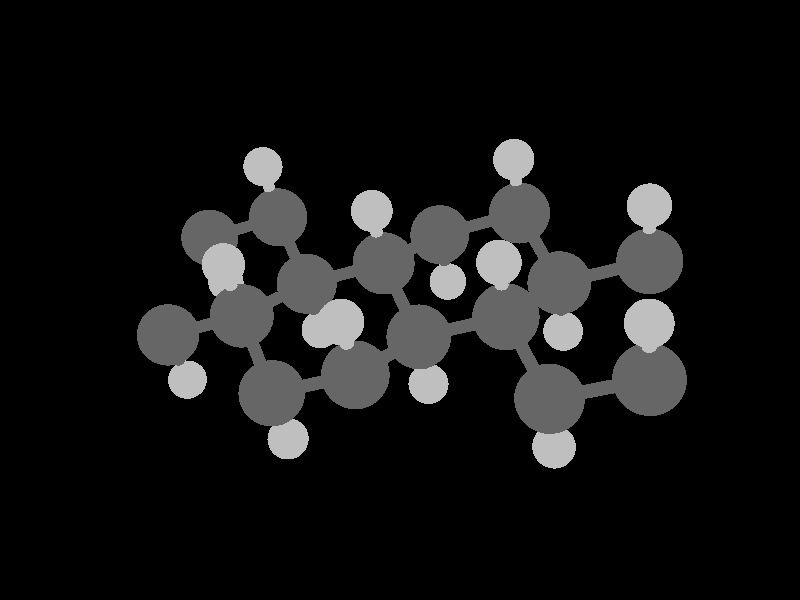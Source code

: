 global_settings {
	ambient_light rgb <0.200000002980232, 0.200000002980232, 0.200000002980232>
	max_trace_level 15
}

background { color rgb <0,0,0> }

camera {
	perspective
	location <2.86309119548327, -9.53108097211947, 24.2888366021992>
	angle 40
	up <-3.46944695195361e-18, 0.696706709347165, 0.717356090899523>
	right <0.974794107068943, 0.160046707793642, -0.155439699395225> * 1.33333333333333
	direction <-0.223106362131745, 0.699274490078868, -0.679145594627012> }

light_source {
	<148.8000590578, -12.3946582052475, 156.811906744465>
	color rgb <1, 1, 1>
	fade_distance 296.727247616232
	fade_power 0
	parallel
	point_at <-148.8000590578, 12.3946582052475, -156.811906744465>
}

light_source {
	<-132.249624867544, 105.233512030718, 42.5697103634962>
	color rgb <0.300000011920929, 0.300000011920929, 0.300000011920929>
	fade_distance 296.727247616232
	fade_power 0
	parallel
	point_at <132.249624867544, -105.233512030718, -42.5697103634962>
}

#default {
	finish {ambient .8 diffuse 1 specular 1 roughness .005 metallic 0.5}
}

union {
cylinder {
	<-0.719754, 2.24515, 10.925221>, 	<-0.719752322385654, 2.24515, 11.3935585000006>, 0.1
	pigment { rgbt <0.75, 0.75, 0.75, 0> }
}
cylinder {
	<-0.719752322385654, 2.24515, 11.3935585000006>, 	<-0.71975, 2.24515, 12.041896>, 0.1
	pigment { rgbt <0.400000005960464, 0.400000005960464, 0.400000005960464, 0> }
}
cylinder {
	<-0.719754, 4.705824, 10.925221>, 	<-0.719752322385654, 4.705824, 11.3935585000006>, 0.1
	pigment { rgbt <0.75, 0.75, 0.75, 0> }
}
cylinder {
	<-0.719752322385654, 4.705824, 11.3935585000006>, 	<-0.71975, 4.705824, 12.041896>, 0.1
	pigment { rgbt <0.400000005960464, 0.400000005960464, 0.400000005960464, 0> }
}
cylinder {
	<-4.981767, 2.24515, 10.925221>, 	<-4.98176490298207, 2.24515, 11.3935585000009>, 0.1
	pigment { rgbt <0.75, 0.75, 0.75, 0> }
}
cylinder {
	<-4.98176490298207, 2.24515, 11.3935585000009>, 	<-4.981762, 2.24515, 12.041896>, 0.1
	pigment { rgbt <0.400000005960464, 0.400000005960464, 0.400000005960464, 0> }
}
cylinder {
	<-4.981767, 4.705824, 10.925221>, 	<-4.98176490298207, 4.705824, 11.3935585000009>, 0.1
	pigment { rgbt <0.75, 0.75, 0.75, 0> }
}
cylinder {
	<-4.98176490298207, 4.705824, 11.3935585000009>, 	<-4.981762, 4.705824, 12.041896>, 0.1
	pigment { rgbt <0.400000005960464, 0.400000005960464, 0.400000005960464, 0> }
}
cylinder {
	<1.411257, 1.014813, 10.925222>, 	<1.41125616119283, 1.014813, 11.3935595000001>, 0.1
	pigment { rgbt <0.75, 0.75, 0.75, 0> }
}
cylinder {
	<1.41125616119283, 1.014813, 11.3935595000001>, 	<1.411255, 1.014813, 12.041897>, 0.1
	pigment { rgbt <0.400000005960464, 0.400000005960464, 0.400000005960464, 0> }
}
cylinder {
	<1.411257, 3.475487, 10.925222>, 	<1.41125616119283, 3.475487, 11.3935595000001>, 0.1
	pigment { rgbt <0.75, 0.75, 0.75, 0> }
}
cylinder {
	<1.41125616119283, 3.475487, 11.3935595000001>, 	<1.411255, 3.475487, 12.041897>, 0.1
	pigment { rgbt <0.400000005960464, 0.400000005960464, 0.400000005960464, 0> }
}
cylinder {
	<-2.850755, 1.014813, 10.925222>, 	<-2.85075583880717, 1.014813, 11.3935595000001>, 0.1
	pigment { rgbt <0.75, 0.75, 0.75, 0> }
}
cylinder {
	<-2.85075583880717, 1.014813, 11.3935595000001>, 	<-2.850757, 1.014813, 12.041897>, 0.1
	pigment { rgbt <0.400000005960464, 0.400000005960464, 0.400000005960464, 0> }
}
cylinder {
	<-2.850755, 3.475487, 10.925222>, 	<-2.85075583880717, 3.475487, 11.3935595000001>, 0.1
	pigment { rgbt <0.75, 0.75, 0.75, 0> }
}
cylinder {
	<-2.85075583880717, 3.475487, 11.3935595000001>, 	<-2.850757, 3.475487, 12.041897>, 0.1
	pigment { rgbt <0.400000005960464, 0.400000005960464, 0.400000005960464, 0> }
}
cylinder {
	<-4.981762, 4.705824, 12.041896>, 	<-4.2714285, 4.705824, 12.2687205>, 0.1
	pigment { rgbt <0.400000005960464, 0.400000005960464, 0.400000005960464, 0> }
}
cylinder {
	<-4.2714285, 4.705824, 12.2687205>, 	<-3.561095, 4.705824, 12.495545>, 0.1
	pigment { rgbt <0.400000005960464, 0.400000005960464, 0.400000005960464, 0> }
}
cylinder {
	<-4.981762, 2.24515, 12.041896>, 	<-4.2714285, 2.24515, 12.2687205>, 0.1
	pigment { rgbt <0.400000005960464, 0.400000005960464, 0.400000005960464, 0> }
}
cylinder {
	<-4.2714285, 2.24515, 12.2687205>, 	<-3.561095, 2.24515, 12.495545>, 0.1
	pigment { rgbt <0.400000005960464, 0.400000005960464, 0.400000005960464, 0> }
}
cylinder {
	<-0.71975, 4.705824, 12.041896>, 	<-0.00941599999999998, 4.705824, 12.2687205>, 0.1
	pigment { rgbt <0.400000005960464, 0.400000005960464, 0.400000005960464, 0> }
}
cylinder {
	<-0.00941599999999998, 4.705824, 12.2687205>, 	<0.700918, 4.705824, 12.495545>, 0.1
	pigment { rgbt <0.400000005960464, 0.400000005960464, 0.400000005960464, 0> }
}
cylinder {
	<-0.71975, 4.705824, 12.041896>, 	<-1.074918, 4.0906555, 12.268725>, 0.1
	pigment { rgbt <0.400000005960464, 0.400000005960464, 0.400000005960464, 0> }
}
cylinder {
	<-1.074918, 4.0906555, 12.268725>, 	<-1.430086, 3.475487, 12.495554>, 0.1
	pigment { rgbt <0.400000005960464, 0.400000005960464, 0.400000005960464, 0> }
}
cylinder {
	<-0.71975, 2.24515, 12.041896>, 	<-0.00941599999999998, 2.24515, 12.2687205>, 0.1
	pigment { rgbt <0.400000005960464, 0.400000005960464, 0.400000005960464, 0> }
}
cylinder {
	<-0.00941599999999998, 2.24515, 12.2687205>, 	<0.700918, 2.24515, 12.495545>, 0.1
	pigment { rgbt <0.400000005960464, 0.400000005960464, 0.400000005960464, 0> }
}
cylinder {
	<-0.71975, 2.24515, 12.041896>, 	<-1.074918, 2.8603185, 12.268725>, 0.1
	pigment { rgbt <0.400000005960464, 0.400000005960464, 0.400000005960464, 0> }
}
cylinder {
	<-1.074918, 2.8603185, 12.268725>, 	<-1.430086, 3.475487, 12.495554>, 0.1
	pigment { rgbt <0.400000005960464, 0.400000005960464, 0.400000005960464, 0> }
}
cylinder {
	<-0.71975, 2.24515, 12.041896>, 	<-1.074918, 1.6299815, 12.268725>, 0.1
	pigment { rgbt <0.400000005960464, 0.400000005960464, 0.400000005960464, 0> }
}
cylinder {
	<-1.074918, 1.6299815, 12.268725>, 	<-1.430086, 1.014813, 12.495554>, 0.1
	pigment { rgbt <0.400000005960464, 0.400000005960464, 0.400000005960464, 0> }
}
cylinder {
	<1.411255, 1.014813, 12.041897>, 	<1.0560865, 1.6299815, 12.268721>, 0.1
	pigment { rgbt <0.400000005960464, 0.400000005960464, 0.400000005960464, 0> }
}
cylinder {
	<1.0560865, 1.6299815, 12.268721>, 	<0.700918, 2.24515, 12.495545>, 0.1
	pigment { rgbt <0.400000005960464, 0.400000005960464, 0.400000005960464, 0> }
}
cylinder {
	<1.411255, 1.014813, 12.041897>, 	<2.1215905, 1.014813, 12.2687255>, 0.1
	pigment { rgbt <0.400000005960464, 0.400000005960464, 0.400000005960464, 0> }
}
cylinder {
	<2.1215905, 1.014813, 12.2687255>, 	<2.831926, 1.014813, 12.495554>, 0.1
	pigment { rgbt <0.400000005960464, 0.400000005960464, 0.400000005960464, 0> }
}
cylinder {
	<1.411255, 3.475487, 12.041897>, 	<1.0560865, 2.8603185, 12.268721>, 0.1
	pigment { rgbt <0.400000005960464, 0.400000005960464, 0.400000005960464, 0> }
}
cylinder {
	<1.0560865, 2.8603185, 12.268721>, 	<0.700918, 2.24515, 12.495545>, 0.1
	pigment { rgbt <0.400000005960464, 0.400000005960464, 0.400000005960464, 0> }
}
cylinder {
	<1.411255, 3.475487, 12.041897>, 	<1.0560865, 4.0906555, 12.268721>, 0.1
	pigment { rgbt <0.400000005960464, 0.400000005960464, 0.400000005960464, 0> }
}
cylinder {
	<1.0560865, 4.0906555, 12.268721>, 	<0.700918, 4.705824, 12.495545>, 0.1
	pigment { rgbt <0.400000005960464, 0.400000005960464, 0.400000005960464, 0> }
}
cylinder {
	<1.411255, 3.475487, 12.041897>, 	<2.1215905, 3.475487, 12.2687255>, 0.1
	pigment { rgbt <0.400000005960464, 0.400000005960464, 0.400000005960464, 0> }
}
cylinder {
	<2.1215905, 3.475487, 12.2687255>, 	<2.831926, 3.475487, 12.495554>, 0.1
	pigment { rgbt <0.400000005960464, 0.400000005960464, 0.400000005960464, 0> }
}
cylinder {
	<-2.850757, 1.014813, 12.041897>, 	<-3.205926, 1.6299815, 12.268721>, 0.1
	pigment { rgbt <0.400000005960464, 0.400000005960464, 0.400000005960464, 0> }
}
cylinder {
	<-3.205926, 1.6299815, 12.268721>, 	<-3.561095, 2.24515, 12.495545>, 0.1
	pigment { rgbt <0.400000005960464, 0.400000005960464, 0.400000005960464, 0> }
}
cylinder {
	<-2.850757, 1.014813, 12.041897>, 	<-2.1404215, 1.014813, 12.2687255>, 0.1
	pigment { rgbt <0.400000005960464, 0.400000005960464, 0.400000005960464, 0> }
}
cylinder {
	<-2.1404215, 1.014813, 12.2687255>, 	<-1.430086, 1.014813, 12.495554>, 0.1
	pigment { rgbt <0.400000005960464, 0.400000005960464, 0.400000005960464, 0> }
}
cylinder {
	<-2.850757, 3.475487, 12.041897>, 	<-3.205926, 2.8603185, 12.268721>, 0.1
	pigment { rgbt <0.400000005960464, 0.400000005960464, 0.400000005960464, 0> }
}
cylinder {
	<-3.205926, 2.8603185, 12.268721>, 	<-3.561095, 2.24515, 12.495545>, 0.1
	pigment { rgbt <0.400000005960464, 0.400000005960464, 0.400000005960464, 0> }
}
cylinder {
	<-2.850757, 3.475487, 12.041897>, 	<-3.205926, 4.0906555, 12.268721>, 0.1
	pigment { rgbt <0.400000005960464, 0.400000005960464, 0.400000005960464, 0> }
}
cylinder {
	<-3.205926, 4.0906555, 12.268721>, 	<-3.561095, 4.705824, 12.495545>, 0.1
	pigment { rgbt <0.400000005960464, 0.400000005960464, 0.400000005960464, 0> }
}
cylinder {
	<-2.850757, 3.475487, 12.041897>, 	<-2.1404215, 3.475487, 12.2687255>, 0.1
	pigment { rgbt <0.400000005960464, 0.400000005960464, 0.400000005960464, 0> }
}
cylinder {
	<-2.1404215, 3.475487, 12.2687255>, 	<-1.430086, 3.475487, 12.495554>, 0.1
	pigment { rgbt <0.400000005960464, 0.400000005960464, 0.400000005960464, 0> }
}
cylinder {
	<0.700918, 2.24515, 12.495545>, 	<0.700917419400772, 2.24515, 13.143863>, 0.1
	pigment { rgbt <0.400000005960464, 0.400000005960464, 0.400000005960464, 0> }
}
cylinder {
	<0.700917419400772, 2.24515, 13.143863>, 	<0.700917, 2.24515, 13.612181>, 0.1
	pigment { rgbt <0.75, 0.75, 0.75, 0> }
}
cylinder {
	<0.700918, 4.705824, 12.495545>, 	<0.700917419400772, 4.705824, 13.143863>, 0.1
	pigment { rgbt <0.400000005960464, 0.400000005960464, 0.400000005960464, 0> }
}
cylinder {
	<0.700917419400772, 4.705824, 13.143863>, 	<0.700917, 4.705824, 13.612181>, 0.1
	pigment { rgbt <0.75, 0.75, 0.75, 0> }
}
cylinder {
	<-3.561095, 2.24515, 12.495545>, 	<-3.561095, 2.24515, 13.143863>, 0.1
	pigment { rgbt <0.400000005960464, 0.400000005960464, 0.400000005960464, 0> }
}
cylinder {
	<-3.561095, 2.24515, 13.143863>, 	<-3.561095, 2.24515, 13.612181>, 0.1
	pigment { rgbt <0.75, 0.75, 0.75, 0> }
}
cylinder {
	<-3.561095, 4.705824, 12.495545>, 	<-3.561095, 4.705824, 13.143863>, 0.1
	pigment { rgbt <0.400000005960464, 0.400000005960464, 0.400000005960464, 0> }
}
cylinder {
	<-3.561095, 4.705824, 13.143863>, 	<-3.561095, 4.705824, 13.612181>, 0.1
	pigment { rgbt <0.75, 0.75, 0.75, 0> }
}
cylinder {
	<-1.430086, 3.475487, 12.495554>, 	<-1.43008309700278, 3.475487, 13.1438704999991>, 0.1
	pigment { rgbt <0.400000005960464, 0.400000005960464, 0.400000005960464, 0> }
}
cylinder {
	<-1.43008309700278, 3.475487, 13.1438704999991>, 	<-1.430081, 3.475487, 13.612187>, 0.1
	pigment { rgbt <0.75, 0.75, 0.75, 0> }
}
cylinder {
	<-1.430086, 1.014813, 12.495554>, 	<-1.43008309700278, 1.014813, 13.1438704999991>, 0.1
	pigment { rgbt <0.400000005960464, 0.400000005960464, 0.400000005960464, 0> }
}
cylinder {
	<-1.43008309700278, 1.014813, 13.1438704999991>, 	<-1.430081, 1.014813, 13.612187>, 0.1
	pigment { rgbt <0.75, 0.75, 0.75, 0> }
}
cylinder {
	<2.831926, 3.475487, 12.495554>, 	<2.83192890299722, 3.475487, 13.1438704999991>, 0.1
	pigment { rgbt <0.400000005960464, 0.400000005960464, 0.400000005960464, 0> }
}
cylinder {
	<2.83192890299722, 3.475487, 13.1438704999991>, 	<2.831931, 3.475487, 13.612187>, 0.1
	pigment { rgbt <0.75, 0.75, 0.75, 0> }
}
cylinder {
	<2.831926, 1.014813, 12.495554>, 	<2.83192890299722, 1.014813, 13.1438704999991>, 0.1
	pigment { rgbt <0.400000005960464, 0.400000005960464, 0.400000005960464, 0> }
}
cylinder {
	<2.83192890299722, 1.014813, 13.1438704999991>, 	<2.831931, 1.014813, 13.612187>, 0.1
	pigment { rgbt <0.75, 0.75, 0.75, 0> }
}
sphere {
	<2.831931, 1.014813, 13.612187>, 0.33
	pigment { rgbt <0.75, 0.75, 0.75,0> }
}
sphere {
	<2.831931, 3.475487, 13.612187>, 0.33
	pigment { rgbt <0.75, 0.75, 0.75,0> }
}
sphere {
	<-1.430081, 1.014813, 13.612187>, 0.33
	pigment { rgbt <0.75, 0.75, 0.75,0> }
}
sphere {
	<-1.430081, 3.475487, 13.612187>, 0.33
	pigment { rgbt <0.75, 0.75, 0.75,0> }
}
sphere {
	<1.411257, 1.014813, 10.925222>, 0.33
	pigment { rgbt <0.75, 0.75, 0.75,0> }
}
sphere {
	<1.411257, 3.475487, 10.925222>, 0.33
	pigment { rgbt <0.75, 0.75, 0.75,0> }
}
sphere {
	<-2.850755, 1.014813, 10.925222>, 0.33
	pigment { rgbt <0.75, 0.75, 0.75,0> }
}
sphere {
	<-2.850755, 3.475487, 10.925222>, 0.33
	pigment { rgbt <0.75, 0.75, 0.75,0> }
}
sphere {
	<0.700917, 2.24515, 13.612181>, 0.33
	pigment { rgbt <0.75, 0.75, 0.75,0> }
}
sphere {
	<0.700917, 4.705824, 13.612181>, 0.33
	pigment { rgbt <0.75, 0.75, 0.75,0> }
}
sphere {
	<-3.561095, 2.24515, 13.612181>, 0.33
	pigment { rgbt <0.75, 0.75, 0.75,0> }
}
sphere {
	<-3.561095, 4.705824, 13.612181>, 0.33
	pigment { rgbt <0.75, 0.75, 0.75,0> }
}
sphere {
	<-0.719754, 2.24515, 10.925221>, 0.33
	pigment { rgbt <0.75, 0.75, 0.75,0> }
}
sphere {
	<-0.719754, 4.705824, 10.925221>, 0.33
	pigment { rgbt <0.75, 0.75, 0.75,0> }
}
sphere {
	<-4.981767, 2.24515, 10.925221>, 0.33
	pigment { rgbt <0.75, 0.75, 0.75,0> }
}
sphere {
	<-4.981767, 4.705824, 10.925221>, 0.33
	pigment { rgbt <0.75, 0.75, 0.75,0> }
}
sphere {
	<2.831926, 1.014813, 12.495554>, 0.51
	pigment { rgbt <0.400000005960464, 0.400000005960464, 0.400000005960464,0> }
}
sphere {
	<2.831926, 3.475487, 12.495554>, 0.51
	pigment { rgbt <0.400000005960464, 0.400000005960464, 0.400000005960464,0> }
}
sphere {
	<-1.430086, 1.014813, 12.495554>, 0.51
	pigment { rgbt <0.400000005960464, 0.400000005960464, 0.400000005960464,0> }
}
sphere {
	<-1.430086, 3.475487, 12.495554>, 0.51
	pigment { rgbt <0.400000005960464, 0.400000005960464, 0.400000005960464,0> }
}
sphere {
	<1.411255, 1.014813, 12.041897>, 0.51
	pigment { rgbt <0.400000005960464, 0.400000005960464, 0.400000005960464,0> }
}
sphere {
	<1.411255, 3.475487, 12.041897>, 0.51
	pigment { rgbt <0.400000005960464, 0.400000005960464, 0.400000005960464,0> }
}
sphere {
	<-2.850757, 1.014813, 12.041897>, 0.51
	pigment { rgbt <0.400000005960464, 0.400000005960464, 0.400000005960464,0> }
}
sphere {
	<-2.850757, 3.475487, 12.041897>, 0.51
	pigment { rgbt <0.400000005960464, 0.400000005960464, 0.400000005960464,0> }
}
sphere {
	<0.700918, 2.24515, 12.495545>, 0.51
	pigment { rgbt <0.400000005960464, 0.400000005960464, 0.400000005960464,0> }
}
sphere {
	<0.700918, 4.705824, 12.495545>, 0.51
	pigment { rgbt <0.400000005960464, 0.400000005960464, 0.400000005960464,0> }
}
sphere {
	<-3.561095, 2.24515, 12.495545>, 0.51
	pigment { rgbt <0.400000005960464, 0.400000005960464, 0.400000005960464,0> }
}
sphere {
	<-3.561095, 4.705824, 12.495545>, 0.51
	pigment { rgbt <0.400000005960464, 0.400000005960464, 0.400000005960464,0> }
}
sphere {
	<-0.71975, 2.24515, 12.041896>, 0.51
	pigment { rgbt <0.400000005960464, 0.400000005960464, 0.400000005960464,0> }
}
sphere {
	<-0.71975, 4.705824, 12.041896>, 0.51
	pigment { rgbt <0.400000005960464, 0.400000005960464, 0.400000005960464,0> }
}
sphere {
	<-4.981762, 2.24515, 12.041896>, 0.51
	pigment { rgbt <0.400000005960464, 0.400000005960464, 0.400000005960464,0> }
}
sphere {
	<-4.981762, 4.705824, 12.041896>, 0.51
	pigment { rgbt <0.400000005960464, 0.400000005960464, 0.400000005960464,0> }
}
}
merge {
}
